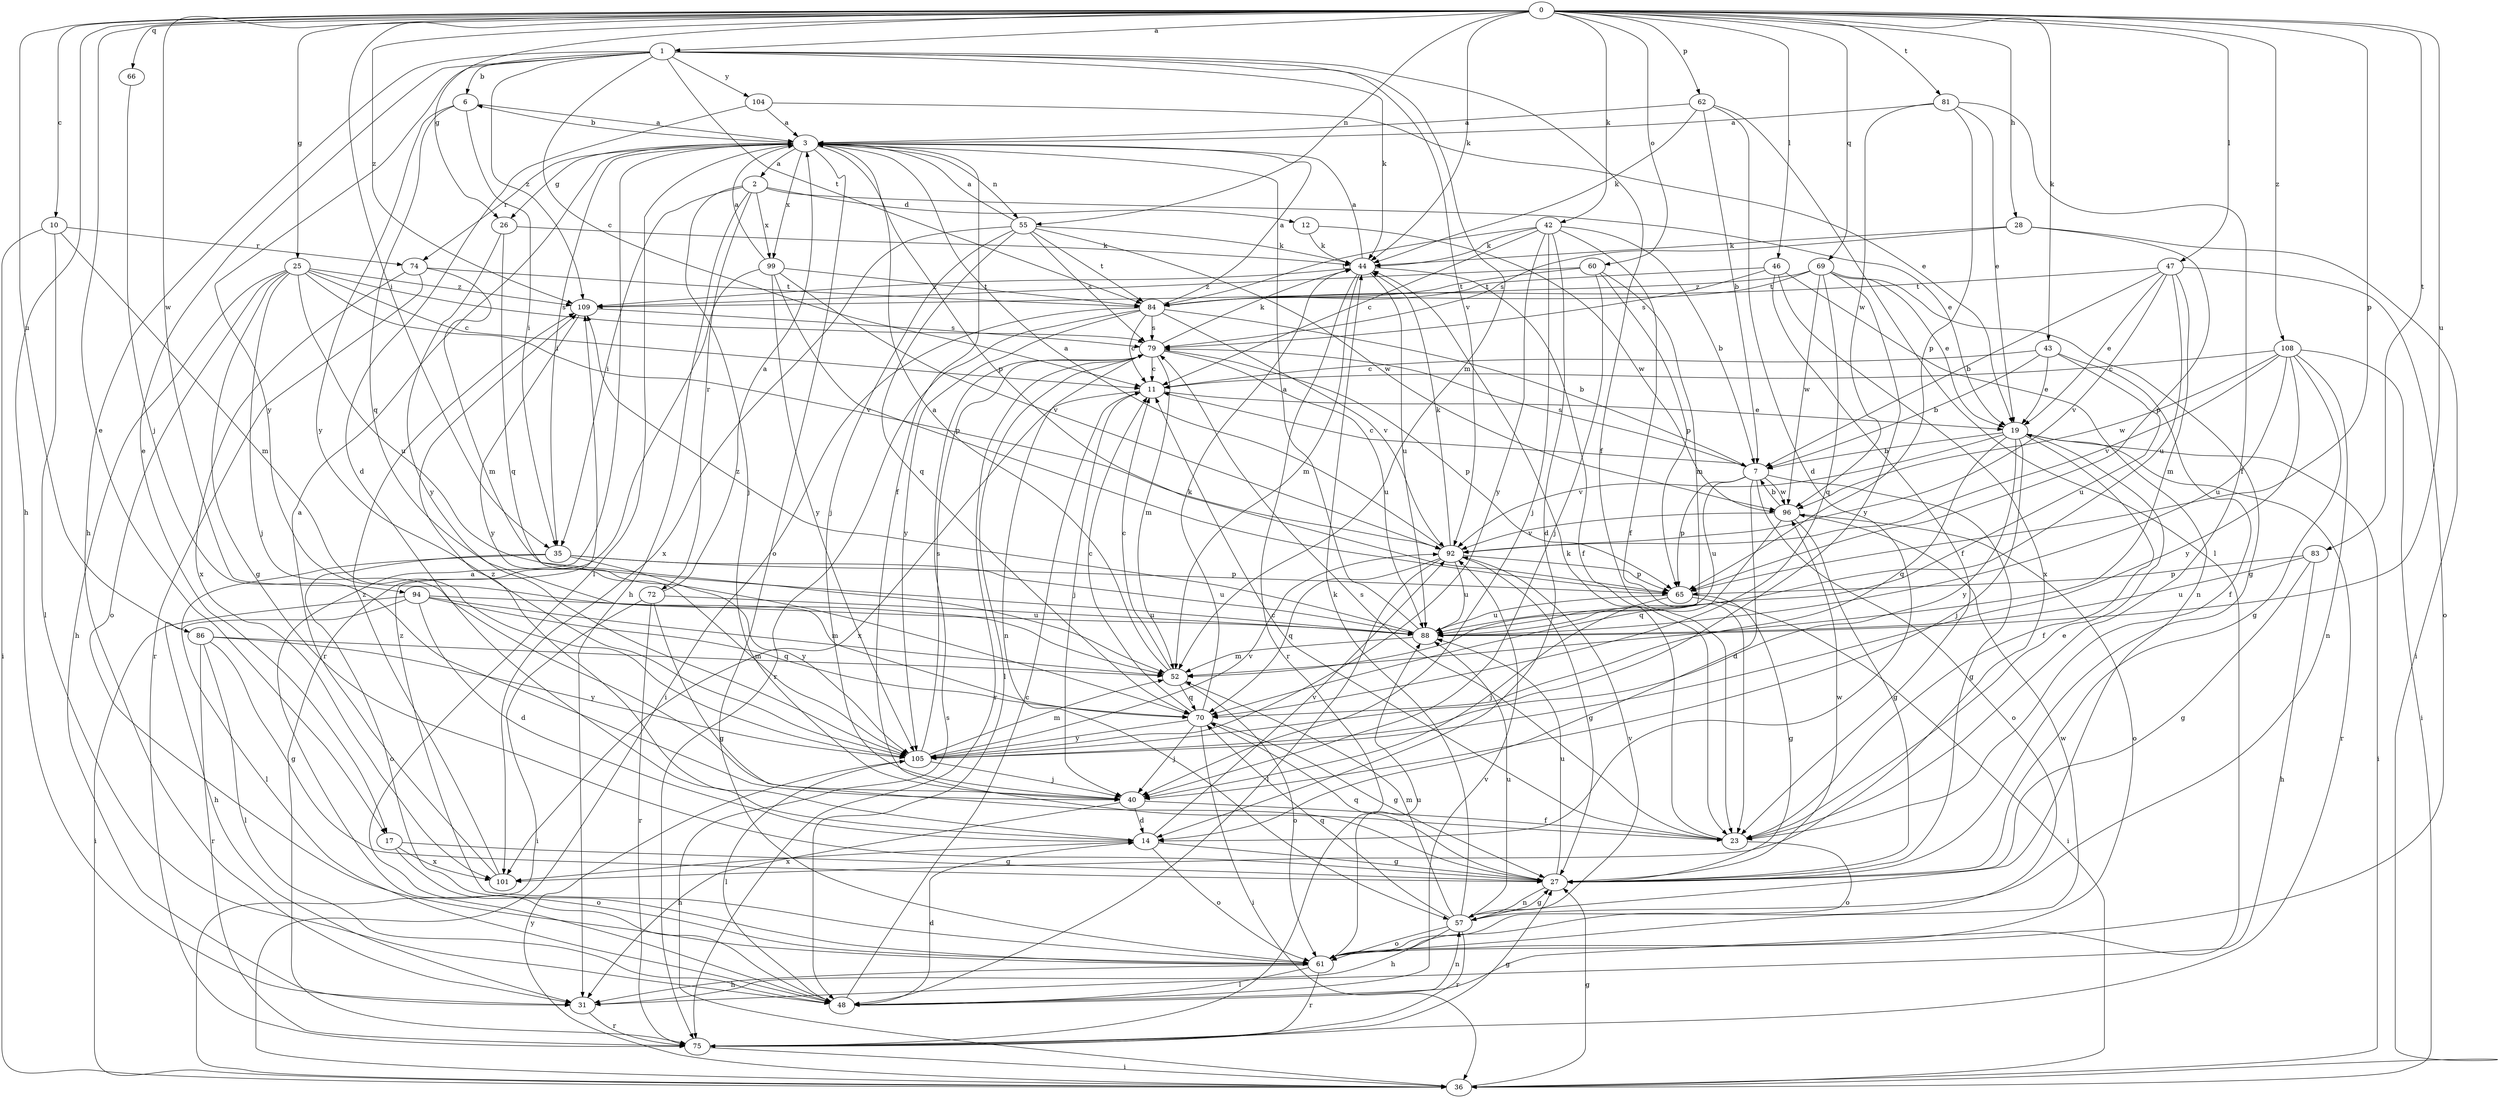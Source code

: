 strict digraph  {
0;
1;
2;
3;
6;
7;
10;
11;
12;
14;
17;
19;
23;
25;
26;
27;
28;
31;
35;
36;
40;
42;
43;
44;
46;
47;
48;
52;
55;
57;
60;
61;
62;
65;
66;
69;
70;
72;
74;
75;
79;
81;
83;
84;
86;
88;
92;
94;
96;
99;
101;
104;
105;
108;
109;
0 -> 1  [label=a];
0 -> 10  [label=c];
0 -> 17  [label=e];
0 -> 25  [label=g];
0 -> 26  [label=g];
0 -> 28  [label=h];
0 -> 31  [label=h];
0 -> 35  [label=i];
0 -> 42  [label=k];
0 -> 43  [label=k];
0 -> 44  [label=k];
0 -> 46  [label=l];
0 -> 47  [label=l];
0 -> 55  [label=n];
0 -> 60  [label=o];
0 -> 62  [label=p];
0 -> 65  [label=p];
0 -> 66  [label=q];
0 -> 69  [label=q];
0 -> 81  [label=t];
0 -> 83  [label=t];
0 -> 86  [label=u];
0 -> 88  [label=u];
0 -> 94  [label=w];
0 -> 108  [label=z];
0 -> 109  [label=z];
1 -> 6  [label=b];
1 -> 11  [label=c];
1 -> 17  [label=e];
1 -> 23  [label=f];
1 -> 31  [label=h];
1 -> 44  [label=k];
1 -> 52  [label=m];
1 -> 84  [label=t];
1 -> 92  [label=v];
1 -> 104  [label=y];
1 -> 105  [label=y];
1 -> 109  [label=z];
2 -> 12  [label=d];
2 -> 19  [label=e];
2 -> 31  [label=h];
2 -> 35  [label=i];
2 -> 40  [label=j];
2 -> 72  [label=r];
2 -> 99  [label=x];
3 -> 2  [label=a];
3 -> 6  [label=b];
3 -> 23  [label=f];
3 -> 26  [label=g];
3 -> 35  [label=i];
3 -> 48  [label=l];
3 -> 55  [label=n];
3 -> 61  [label=o];
3 -> 65  [label=p];
3 -> 74  [label=r];
3 -> 99  [label=x];
6 -> 3  [label=a];
6 -> 35  [label=i];
6 -> 70  [label=q];
6 -> 105  [label=y];
7 -> 11  [label=c];
7 -> 14  [label=d];
7 -> 27  [label=g];
7 -> 61  [label=o];
7 -> 65  [label=p];
7 -> 79  [label=s];
7 -> 88  [label=u];
7 -> 96  [label=w];
10 -> 36  [label=i];
10 -> 48  [label=l];
10 -> 52  [label=m];
10 -> 74  [label=r];
11 -> 19  [label=e];
11 -> 40  [label=j];
11 -> 101  [label=x];
12 -> 44  [label=k];
12 -> 96  [label=w];
14 -> 27  [label=g];
14 -> 61  [label=o];
14 -> 92  [label=v];
14 -> 101  [label=x];
14 -> 109  [label=z];
17 -> 27  [label=g];
17 -> 61  [label=o];
17 -> 101  [label=x];
19 -> 7  [label=b];
19 -> 23  [label=f];
19 -> 36  [label=i];
19 -> 40  [label=j];
19 -> 70  [label=q];
19 -> 75  [label=r];
19 -> 92  [label=v];
19 -> 105  [label=y];
23 -> 11  [label=c];
23 -> 19  [label=e];
23 -> 44  [label=k];
23 -> 61  [label=o];
23 -> 79  [label=s];
25 -> 11  [label=c];
25 -> 27  [label=g];
25 -> 31  [label=h];
25 -> 40  [label=j];
25 -> 61  [label=o];
25 -> 79  [label=s];
25 -> 88  [label=u];
25 -> 92  [label=v];
25 -> 109  [label=z];
26 -> 44  [label=k];
26 -> 70  [label=q];
26 -> 105  [label=y];
27 -> 57  [label=n];
27 -> 70  [label=q];
27 -> 88  [label=u];
27 -> 96  [label=w];
28 -> 36  [label=i];
28 -> 44  [label=k];
28 -> 65  [label=p];
28 -> 79  [label=s];
31 -> 75  [label=r];
35 -> 48  [label=l];
35 -> 61  [label=o];
35 -> 65  [label=p];
35 -> 88  [label=u];
35 -> 105  [label=y];
36 -> 27  [label=g];
36 -> 79  [label=s];
36 -> 105  [label=y];
40 -> 14  [label=d];
40 -> 23  [label=f];
40 -> 31  [label=h];
42 -> 7  [label=b];
42 -> 11  [label=c];
42 -> 14  [label=d];
42 -> 23  [label=f];
42 -> 40  [label=j];
42 -> 44  [label=k];
42 -> 84  [label=t];
42 -> 105  [label=y];
43 -> 7  [label=b];
43 -> 11  [label=c];
43 -> 19  [label=e];
43 -> 23  [label=f];
43 -> 88  [label=u];
44 -> 3  [label=a];
44 -> 23  [label=f];
44 -> 52  [label=m];
44 -> 75  [label=r];
44 -> 88  [label=u];
44 -> 109  [label=z];
46 -> 23  [label=f];
46 -> 57  [label=n];
46 -> 79  [label=s];
46 -> 84  [label=t];
46 -> 101  [label=x];
47 -> 7  [label=b];
47 -> 19  [label=e];
47 -> 52  [label=m];
47 -> 61  [label=o];
47 -> 84  [label=t];
47 -> 88  [label=u];
47 -> 92  [label=v];
48 -> 3  [label=a];
48 -> 11  [label=c];
48 -> 14  [label=d];
48 -> 57  [label=n];
48 -> 92  [label=v];
52 -> 3  [label=a];
52 -> 11  [label=c];
52 -> 61  [label=o];
52 -> 70  [label=q];
55 -> 3  [label=a];
55 -> 40  [label=j];
55 -> 44  [label=k];
55 -> 70  [label=q];
55 -> 79  [label=s];
55 -> 84  [label=t];
55 -> 96  [label=w];
55 -> 101  [label=x];
57 -> 27  [label=g];
57 -> 31  [label=h];
57 -> 44  [label=k];
57 -> 52  [label=m];
57 -> 61  [label=o];
57 -> 70  [label=q];
57 -> 75  [label=r];
57 -> 88  [label=u];
57 -> 92  [label=v];
60 -> 40  [label=j];
60 -> 52  [label=m];
60 -> 65  [label=p];
60 -> 84  [label=t];
60 -> 109  [label=z];
61 -> 31  [label=h];
61 -> 48  [label=l];
61 -> 75  [label=r];
61 -> 88  [label=u];
61 -> 96  [label=w];
61 -> 109  [label=z];
62 -> 3  [label=a];
62 -> 7  [label=b];
62 -> 14  [label=d];
62 -> 44  [label=k];
62 -> 48  [label=l];
65 -> 27  [label=g];
65 -> 36  [label=i];
65 -> 40  [label=j];
65 -> 88  [label=u];
66 -> 40  [label=j];
69 -> 19  [label=e];
69 -> 27  [label=g];
69 -> 70  [label=q];
69 -> 84  [label=t];
69 -> 96  [label=w];
69 -> 105  [label=y];
69 -> 109  [label=z];
70 -> 11  [label=c];
70 -> 27  [label=g];
70 -> 36  [label=i];
70 -> 40  [label=j];
70 -> 44  [label=k];
70 -> 105  [label=y];
72 -> 3  [label=a];
72 -> 27  [label=g];
72 -> 36  [label=i];
72 -> 75  [label=r];
72 -> 88  [label=u];
74 -> 52  [label=m];
74 -> 75  [label=r];
74 -> 84  [label=t];
74 -> 101  [label=x];
75 -> 27  [label=g];
75 -> 36  [label=i];
79 -> 11  [label=c];
79 -> 44  [label=k];
79 -> 48  [label=l];
79 -> 52  [label=m];
79 -> 57  [label=n];
79 -> 65  [label=p];
79 -> 75  [label=r];
79 -> 88  [label=u];
81 -> 3  [label=a];
81 -> 19  [label=e];
81 -> 23  [label=f];
81 -> 65  [label=p];
81 -> 96  [label=w];
83 -> 27  [label=g];
83 -> 31  [label=h];
83 -> 65  [label=p];
83 -> 88  [label=u];
84 -> 3  [label=a];
84 -> 7  [label=b];
84 -> 11  [label=c];
84 -> 36  [label=i];
84 -> 75  [label=r];
84 -> 79  [label=s];
84 -> 92  [label=v];
84 -> 105  [label=y];
86 -> 27  [label=g];
86 -> 48  [label=l];
86 -> 52  [label=m];
86 -> 75  [label=r];
86 -> 105  [label=y];
88 -> 3  [label=a];
88 -> 52  [label=m];
88 -> 109  [label=z];
92 -> 3  [label=a];
92 -> 27  [label=g];
92 -> 44  [label=k];
92 -> 48  [label=l];
92 -> 65  [label=p];
92 -> 70  [label=q];
92 -> 88  [label=u];
94 -> 14  [label=d];
94 -> 31  [label=h];
94 -> 36  [label=i];
94 -> 52  [label=m];
94 -> 70  [label=q];
94 -> 88  [label=u];
96 -> 7  [label=b];
96 -> 27  [label=g];
96 -> 61  [label=o];
96 -> 70  [label=q];
96 -> 92  [label=v];
99 -> 3  [label=a];
99 -> 65  [label=p];
99 -> 75  [label=r];
99 -> 84  [label=t];
99 -> 92  [label=v];
99 -> 105  [label=y];
101 -> 3  [label=a];
101 -> 109  [label=z];
104 -> 3  [label=a];
104 -> 14  [label=d];
104 -> 19  [label=e];
105 -> 40  [label=j];
105 -> 48  [label=l];
105 -> 52  [label=m];
105 -> 79  [label=s];
105 -> 92  [label=v];
108 -> 11  [label=c];
108 -> 27  [label=g];
108 -> 36  [label=i];
108 -> 57  [label=n];
108 -> 88  [label=u];
108 -> 92  [label=v];
108 -> 96  [label=w];
108 -> 105  [label=y];
109 -> 79  [label=s];
109 -> 105  [label=y];
}
